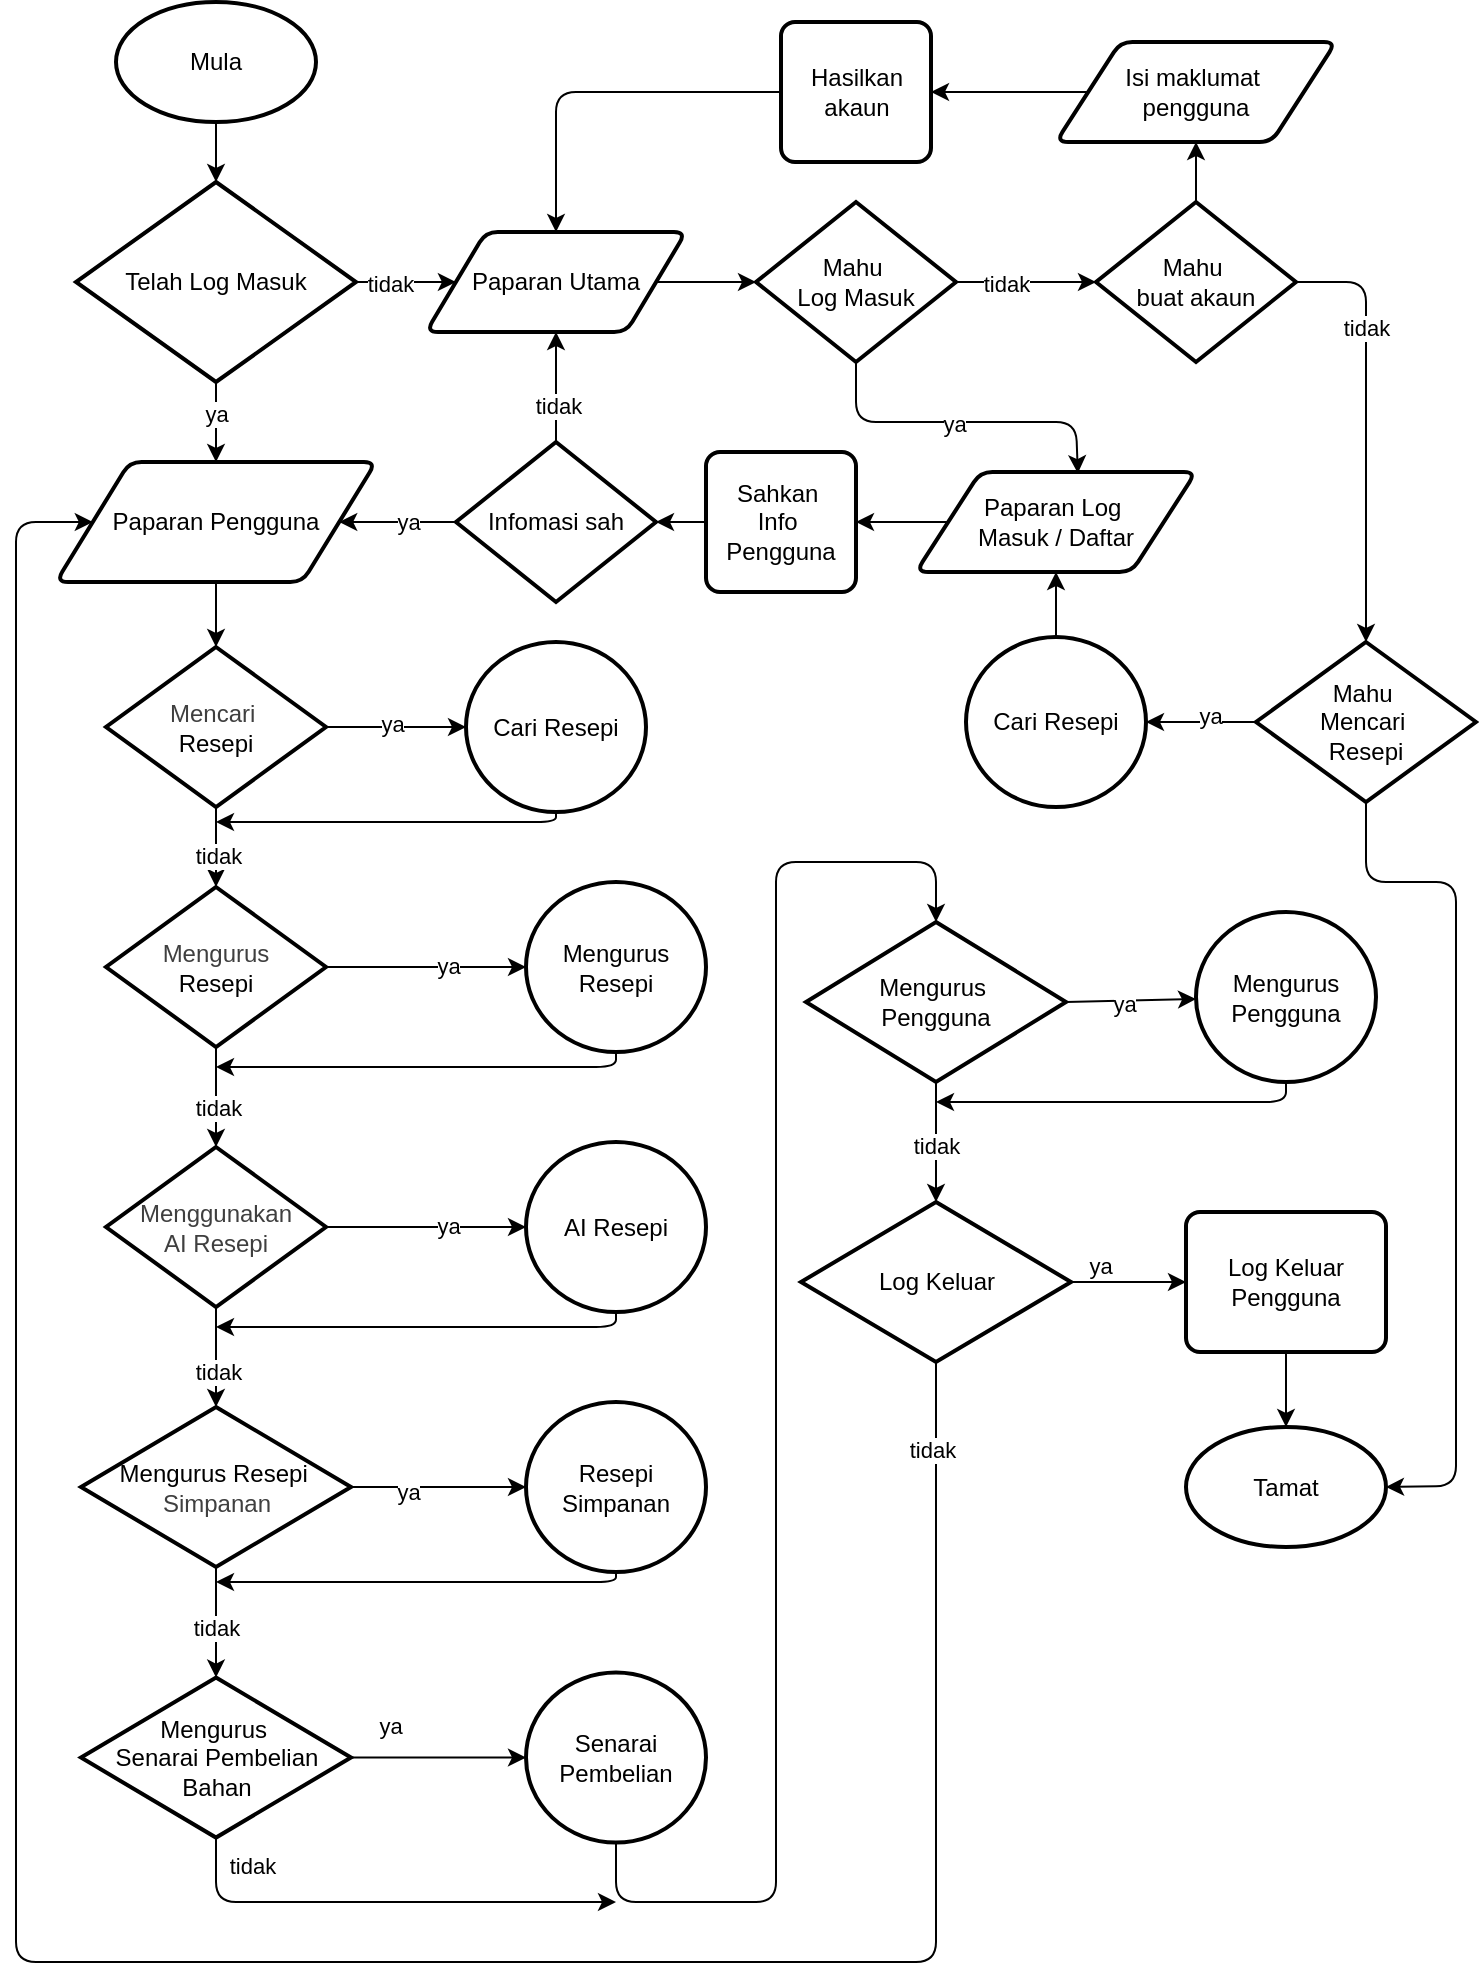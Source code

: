 <mxfile>
    <diagram id="d4cWVcDm0kFo9e9VZ8hB" name="Utama">
        <mxGraphModel dx="739" dy="328" grid="1" gridSize="10" guides="1" tooltips="1" connect="1" arrows="1" fold="1" page="1" pageScale="1" pageWidth="850" pageHeight="1100" math="0" shadow="0">
            <root>
                <mxCell id="0"/>
                <mxCell id="1" parent="0"/>
                <mxCell id="2" value="Mula" style="strokeWidth=2;html=1;shape=mxgraph.flowchart.start_1;whiteSpace=wrap;" parent="1" vertex="1">
                    <mxGeometry x="70" y="30" width="100" height="60" as="geometry"/>
                </mxCell>
                <mxCell id="7" style="edgeStyle=none;html=1;exitX=0.5;exitY=1;exitDx=0;exitDy=0;exitPerimeter=0;entryX=0.5;entryY=0;entryDx=0;entryDy=0;" parent="1" source="3" target="5" edge="1">
                    <mxGeometry relative="1" as="geometry"/>
                </mxCell>
                <mxCell id="30" value="ya" style="edgeLabel;html=1;align=center;verticalAlign=middle;resizable=0;points=[];" parent="7" vertex="1" connectable="0">
                    <mxGeometry x="-0.21" relative="1" as="geometry">
                        <mxPoint as="offset"/>
                    </mxGeometry>
                </mxCell>
                <mxCell id="14" style="edgeStyle=none;html=1;exitX=1;exitY=0.5;exitDx=0;exitDy=0;exitPerimeter=0;entryX=0;entryY=0.5;entryDx=0;entryDy=0;" parent="1" source="3" target="13" edge="1">
                    <mxGeometry relative="1" as="geometry"/>
                </mxCell>
                <mxCell id="29" value="tidak" style="edgeLabel;html=1;align=center;verticalAlign=middle;resizable=0;points=[];" parent="14" vertex="1" connectable="0">
                    <mxGeometry x="-0.335" y="-1" relative="1" as="geometry">
                        <mxPoint as="offset"/>
                    </mxGeometry>
                </mxCell>
                <mxCell id="3" value="Telah Log Masuk" style="strokeWidth=2;html=1;shape=mxgraph.flowchart.decision;whiteSpace=wrap;" parent="1" vertex="1">
                    <mxGeometry x="50" y="120" width="140" height="100" as="geometry"/>
                </mxCell>
                <mxCell id="5" value="Paparan Pengguna" style="shape=parallelogram;html=1;strokeWidth=2;perimeter=parallelogramPerimeter;whiteSpace=wrap;rounded=1;arcSize=12;size=0.23;" parent="1" vertex="1">
                    <mxGeometry x="40" y="260" width="160" height="60" as="geometry"/>
                </mxCell>
                <mxCell id="6" style="edgeStyle=none;html=1;exitX=0.5;exitY=1;exitDx=0;exitDy=0;exitPerimeter=0;entryX=0.5;entryY=0;entryDx=0;entryDy=0;entryPerimeter=0;" parent="1" source="2" target="3" edge="1">
                    <mxGeometry relative="1" as="geometry"/>
                </mxCell>
                <mxCell id="62" style="edgeStyle=none;html=1;exitX=0;exitY=0.5;exitDx=0;exitDy=0;" parent="1" source="8" target="60" edge="1">
                    <mxGeometry relative="1" as="geometry"/>
                </mxCell>
                <mxCell id="8" value="Paparan Log&amp;nbsp;&lt;div&gt;Masuk / Daftar&lt;/div&gt;" style="shape=parallelogram;html=1;strokeWidth=2;perimeter=parallelogramPerimeter;whiteSpace=wrap;rounded=1;arcSize=12;size=0.23;" parent="1" vertex="1">
                    <mxGeometry x="470" y="265" width="140" height="50" as="geometry"/>
                </mxCell>
                <mxCell id="21" style="edgeStyle=none;html=1;exitX=0;exitY=0.5;exitDx=0;exitDy=0;exitPerimeter=0;" parent="1" source="10" target="5" edge="1">
                    <mxGeometry relative="1" as="geometry"/>
                </mxCell>
                <mxCell id="28" value="ya" style="edgeLabel;html=1;align=center;verticalAlign=middle;resizable=0;points=[];" parent="21" vertex="1" connectable="0">
                    <mxGeometry x="-0.164" relative="1" as="geometry">
                        <mxPoint as="offset"/>
                    </mxGeometry>
                </mxCell>
                <mxCell id="26" style="edgeStyle=none;html=1;exitX=0.5;exitY=0;exitDx=0;exitDy=0;exitPerimeter=0;entryX=0.5;entryY=1;entryDx=0;entryDy=0;" parent="1" source="10" target="13" edge="1">
                    <mxGeometry relative="1" as="geometry"/>
                </mxCell>
                <mxCell id="27" value="tidak" style="edgeLabel;html=1;align=center;verticalAlign=middle;resizable=0;points=[];" parent="26" vertex="1" connectable="0">
                    <mxGeometry x="-0.338" y="-1" relative="1" as="geometry">
                        <mxPoint as="offset"/>
                    </mxGeometry>
                </mxCell>
                <mxCell id="10" value="Infomasi sah" style="strokeWidth=2;html=1;shape=mxgraph.flowchart.decision;whiteSpace=wrap;" parent="1" vertex="1">
                    <mxGeometry x="240" y="250" width="100" height="80" as="geometry"/>
                </mxCell>
                <mxCell id="13" value="Paparan Utama" style="shape=parallelogram;html=1;strokeWidth=2;perimeter=parallelogramPerimeter;whiteSpace=wrap;rounded=1;arcSize=12;size=0.23;" parent="1" vertex="1">
                    <mxGeometry x="225" y="145" width="130" height="50" as="geometry"/>
                </mxCell>
                <mxCell id="yBO7VGeMPZpYXD3Q7bdL-98" style="edgeStyle=none;html=1;exitX=1;exitY=0.5;exitDx=0;exitDy=0;exitPerimeter=0;" parent="1" source="16" target="yBO7VGeMPZpYXD3Q7bdL-97" edge="1">
                    <mxGeometry relative="1" as="geometry"/>
                </mxCell>
                <mxCell id="yBO7VGeMPZpYXD3Q7bdL-99" value="tidak" style="edgeLabel;html=1;align=center;verticalAlign=middle;resizable=0;points=[];" parent="yBO7VGeMPZpYXD3Q7bdL-98" vertex="1" connectable="0">
                    <mxGeometry x="-0.289" y="-1" relative="1" as="geometry">
                        <mxPoint as="offset"/>
                    </mxGeometry>
                </mxCell>
                <mxCell id="16" value="Mahu&amp;nbsp;&lt;div&gt;Log Masuk&lt;/div&gt;" style="strokeWidth=2;html=1;shape=mxgraph.flowchart.decision;whiteSpace=wrap;" parent="1" vertex="1">
                    <mxGeometry x="390" y="130" width="100" height="80" as="geometry"/>
                </mxCell>
                <mxCell id="18" style="edgeStyle=none;html=1;exitX=1;exitY=0.5;exitDx=0;exitDy=0;entryX=0;entryY=0.5;entryDx=0;entryDy=0;entryPerimeter=0;" parent="1" source="13" target="16" edge="1">
                    <mxGeometry relative="1" as="geometry"/>
                </mxCell>
                <mxCell id="19" style="edgeStyle=none;html=1;exitX=0.5;exitY=1;exitDx=0;exitDy=0;exitPerimeter=0;entryX=0.578;entryY=0.012;entryDx=0;entryDy=0;entryPerimeter=0;" parent="1" source="16" target="8" edge="1">
                    <mxGeometry relative="1" as="geometry">
                        <Array as="points">
                            <mxPoint x="440" y="240"/>
                            <mxPoint x="550" y="240"/>
                        </Array>
                    </mxGeometry>
                </mxCell>
                <mxCell id="63" value="ya" style="edgeLabel;html=1;align=center;verticalAlign=middle;resizable=0;points=[];" parent="19" vertex="1" connectable="0">
                    <mxGeometry x="-0.043" y="-1" relative="1" as="geometry">
                        <mxPoint as="offset"/>
                    </mxGeometry>
                </mxCell>
                <mxCell id="33" value="&lt;span style=&quot;color: rgb(63, 63, 63); background-color: transparent;&quot;&gt;Mencari&amp;nbsp;&lt;/span&gt;&lt;div&gt;Resepi&lt;/div&gt;" style="strokeWidth=2;html=1;shape=mxgraph.flowchart.decision;whiteSpace=wrap;" parent="1" vertex="1">
                    <mxGeometry x="65" y="352.5" width="110" height="80" as="geometry"/>
                </mxCell>
                <mxCell id="34" style="edgeStyle=none;html=1;exitX=0.5;exitY=1;exitDx=0;exitDy=0;entryX=0.5;entryY=0;entryDx=0;entryDy=0;entryPerimeter=0;" parent="1" source="5" target="33" edge="1">
                    <mxGeometry relative="1" as="geometry"/>
                </mxCell>
                <mxCell id="35" style="edgeStyle=none;html=1;exitX=1;exitY=0.5;exitDx=0;exitDy=0;exitPerimeter=0;entryX=0;entryY=0.5;entryDx=0;entryDy=0;entryPerimeter=0;" parent="1" source="33" target="75" edge="1">
                    <mxGeometry relative="1" as="geometry">
                        <mxPoint x="270" y="460" as="targetPoint"/>
                    </mxGeometry>
                </mxCell>
                <mxCell id="49" value="ya" style="edgeLabel;html=1;align=center;verticalAlign=middle;resizable=0;points=[];" parent="35" vertex="1" connectable="0">
                    <mxGeometry x="-0.072" y="2" relative="1" as="geometry">
                        <mxPoint as="offset"/>
                    </mxGeometry>
                </mxCell>
                <mxCell id="47" style="edgeStyle=none;html=1;exitX=0;exitY=0.5;exitDx=0;exitDy=0;exitPerimeter=0;entryX=1;entryY=0.5;entryDx=0;entryDy=0;entryPerimeter=0;" parent="1" source="37" target="toAzOBtF31VyahaoqMwh-97" edge="1">
                    <mxGeometry relative="1" as="geometry">
                        <Array as="points"/>
                        <mxPoint x="500" y="460" as="targetPoint"/>
                    </mxGeometry>
                </mxCell>
                <mxCell id="48" value="ya" style="edgeLabel;html=1;align=center;verticalAlign=middle;resizable=0;points=[];" parent="47" vertex="1" connectable="0">
                    <mxGeometry x="-0.169" y="-3" relative="1" as="geometry">
                        <mxPoint as="offset"/>
                    </mxGeometry>
                </mxCell>
                <mxCell id="37" value="Mahu&amp;nbsp;&lt;div&gt;Mencari&amp;nbsp;&lt;/div&gt;&lt;div&gt;Resepi&lt;/div&gt;" style="strokeWidth=2;html=1;shape=mxgraph.flowchart.decision;whiteSpace=wrap;" parent="1" vertex="1">
                    <mxGeometry x="640" y="350" width="110" height="80" as="geometry"/>
                </mxCell>
                <mxCell id="45" style="edgeStyle=none;html=1;entryX=0.5;entryY=0;entryDx=0;entryDy=0;entryPerimeter=0;exitX=1;exitY=0.5;exitDx=0;exitDy=0;exitPerimeter=0;" parent="1" source="yBO7VGeMPZpYXD3Q7bdL-97" target="37" edge="1">
                    <mxGeometry relative="1" as="geometry">
                        <Array as="points">
                            <mxPoint x="630" y="170"/>
                            <mxPoint x="695" y="170"/>
                        </Array>
                        <mxPoint x="630" y="180" as="sourcePoint"/>
                    </mxGeometry>
                </mxCell>
                <mxCell id="yBO7VGeMPZpYXD3Q7bdL-100" value="tidak" style="edgeLabel;html=1;align=center;verticalAlign=middle;resizable=0;points=[];" parent="45" vertex="1" connectable="0">
                    <mxGeometry x="-0.146" relative="1" as="geometry">
                        <mxPoint as="offset"/>
                    </mxGeometry>
                </mxCell>
                <mxCell id="53" style="edgeStyle=none;html=1;exitX=1;exitY=0.5;exitDx=0;exitDy=0;exitPerimeter=0;" parent="1" source="51" target="76" edge="1">
                    <mxGeometry relative="1" as="geometry">
                        <mxPoint x="268.025" y="552.5" as="targetPoint"/>
                    </mxGeometry>
                </mxCell>
                <mxCell id="56" value="ya" style="edgeLabel;html=1;align=center;verticalAlign=middle;resizable=0;points=[];" parent="53" vertex="1" connectable="0">
                    <mxGeometry x="0.219" y="1" relative="1" as="geometry">
                        <mxPoint as="offset"/>
                    </mxGeometry>
                </mxCell>
                <mxCell id="51" value="&lt;span style=&quot;color: rgb(63, 63, 63); background-color: transparent;&quot;&gt;Mengurus&lt;/span&gt;&lt;div&gt;Resepi&lt;/div&gt;" style="strokeWidth=2;html=1;shape=mxgraph.flowchart.decision;whiteSpace=wrap;" parent="1" vertex="1">
                    <mxGeometry x="65" y="472.5" width="110" height="80" as="geometry"/>
                </mxCell>
                <mxCell id="54" style="edgeStyle=none;html=1;exitX=0.5;exitY=1;exitDx=0;exitDy=0;exitPerimeter=0;entryX=0.5;entryY=0;entryDx=0;entryDy=0;entryPerimeter=0;" parent="1" source="33" target="51" edge="1">
                    <mxGeometry relative="1" as="geometry"/>
                </mxCell>
                <mxCell id="81" value="tidak" style="edgeLabel;html=1;align=center;verticalAlign=middle;resizable=0;points=[];" parent="54" vertex="1" connectable="0">
                    <mxGeometry x="0.201" y="1" relative="1" as="geometry">
                        <mxPoint as="offset"/>
                    </mxGeometry>
                </mxCell>
                <mxCell id="57" value="&lt;span style=&quot;background-color: transparent; color: rgb(63, 63, 63);&quot;&gt;Menggunakan&lt;/span&gt;&lt;div&gt;&lt;span style=&quot;background-color: transparent; color: rgb(63, 63, 63);&quot;&gt;&amp;nbsp;AI Resepi&amp;nbsp;&lt;/span&gt;&lt;/div&gt;" style="strokeWidth=2;html=1;shape=mxgraph.flowchart.decision;whiteSpace=wrap;" parent="1" vertex="1">
                    <mxGeometry x="65" y="602.5" width="110" height="80" as="geometry"/>
                </mxCell>
                <mxCell id="94" style="edgeStyle=none;html=1;exitX=1;exitY=0.5;exitDx=0;exitDy=0;exitPerimeter=0;" parent="1" source="58" target="92" edge="1">
                    <mxGeometry relative="1" as="geometry"/>
                </mxCell>
                <mxCell id="oXVGvnDnMJbp54DoNuiP-114" value="ya" style="edgeLabel;html=1;align=center;verticalAlign=middle;resizable=0;points=[];" parent="94" vertex="1" connectable="0">
                    <mxGeometry x="-0.359" y="-2" relative="1" as="geometry">
                        <mxPoint as="offset"/>
                    </mxGeometry>
                </mxCell>
                <mxCell id="58" value="&lt;div&gt;&lt;span style=&quot;color: rgb(0, 0, 0);&quot;&gt;Mengurus&amp;nbsp;&lt;/span&gt;&lt;span style=&quot;background-color: transparent;&quot;&gt;Resepi&amp;nbsp;&lt;/span&gt;&lt;div style=&quot;color: rgb(63, 63, 63); scrollbar-color: rgb(226, 226, 226) rgb(251, 251, 251);&quot;&gt;&lt;span style=&quot;background-color: transparent;&quot;&gt;Simpanan&lt;/span&gt;&lt;/div&gt;&lt;/div&gt;" style="strokeWidth=2;html=1;shape=mxgraph.flowchart.decision;whiteSpace=wrap;" parent="1" vertex="1">
                    <mxGeometry x="52.5" y="732.5" width="135" height="80" as="geometry"/>
                </mxCell>
                <mxCell id="60" value="Sahkan&amp;nbsp;&lt;div&gt;Info&amp;nbsp;&lt;/div&gt;&lt;div&gt;Pengguna&lt;/div&gt;" style="rounded=1;whiteSpace=wrap;html=1;absoluteArcSize=1;arcSize=14;strokeWidth=2;" parent="1" vertex="1">
                    <mxGeometry x="365" y="255" width="75" height="70" as="geometry"/>
                </mxCell>
                <mxCell id="61" style="edgeStyle=none;html=1;exitX=0;exitY=0.5;exitDx=0;exitDy=0;entryX=1;entryY=0.5;entryDx=0;entryDy=0;entryPerimeter=0;" parent="1" source="60" target="10" edge="1">
                    <mxGeometry relative="1" as="geometry"/>
                </mxCell>
                <mxCell id="80" style="edgeStyle=none;html=1;exitX=0.5;exitY=1;exitDx=0;exitDy=0;exitPerimeter=0;" parent="1" source="75" edge="1">
                    <mxGeometry relative="1" as="geometry">
                        <mxPoint x="120" y="440" as="targetPoint"/>
                        <mxPoint x="290" y="440" as="sourcePoint"/>
                        <Array as="points">
                            <mxPoint x="290" y="440"/>
                        </Array>
                    </mxGeometry>
                </mxCell>
                <mxCell id="75" value="Cari Resepi" style="strokeWidth=2;html=1;shape=mxgraph.flowchart.start_2;whiteSpace=wrap;" parent="1" vertex="1">
                    <mxGeometry x="245" y="350" width="90" height="85" as="geometry"/>
                </mxCell>
                <mxCell id="82" style="edgeStyle=none;html=1;exitX=0.5;exitY=1;exitDx=0;exitDy=0;exitPerimeter=0;" parent="1" source="76" edge="1">
                    <mxGeometry relative="1" as="geometry">
                        <mxPoint x="120" y="562.5" as="targetPoint"/>
                        <Array as="points">
                            <mxPoint x="320" y="562.5"/>
                        </Array>
                    </mxGeometry>
                </mxCell>
                <mxCell id="76" value="Mengurus Resepi" style="strokeWidth=2;html=1;shape=mxgraph.flowchart.start_2;whiteSpace=wrap;" parent="1" vertex="1">
                    <mxGeometry x="275" y="470" width="90" height="85" as="geometry"/>
                </mxCell>
                <mxCell id="78" style="edgeStyle=none;html=1;exitX=0.5;exitY=1;exitDx=0;exitDy=0;exitPerimeter=0;entryX=0.5;entryY=0;entryDx=0;entryDy=0;entryPerimeter=0;" parent="1" source="51" target="57" edge="1">
                    <mxGeometry relative="1" as="geometry"/>
                </mxCell>
                <mxCell id="83" value="tidak" style="edgeLabel;html=1;align=center;verticalAlign=middle;resizable=0;points=[];" parent="78" vertex="1" connectable="0">
                    <mxGeometry x="0.222" y="1" relative="1" as="geometry">
                        <mxPoint as="offset"/>
                    </mxGeometry>
                </mxCell>
                <mxCell id="84" style="edgeStyle=none;html=1;exitX=1;exitY=0.5;exitDx=0;exitDy=0;exitPerimeter=0;entryX=0;entryY=0.5;entryDx=0;entryDy=0;entryPerimeter=0;" parent="1" source="57" target="86" edge="1">
                    <mxGeometry relative="1" as="geometry">
                        <mxPoint x="185" y="522.5" as="sourcePoint"/>
                        <mxPoint x="285" y="522.5" as="targetPoint"/>
                    </mxGeometry>
                </mxCell>
                <mxCell id="85" value="ya" style="edgeLabel;html=1;align=center;verticalAlign=middle;resizable=0;points=[];" parent="84" vertex="1" connectable="0">
                    <mxGeometry x="0.219" y="1" relative="1" as="geometry">
                        <mxPoint as="offset"/>
                    </mxGeometry>
                </mxCell>
                <mxCell id="89" style="edgeStyle=none;html=1;exitX=0.5;exitY=1;exitDx=0;exitDy=0;exitPerimeter=0;" parent="1" source="86" edge="1">
                    <mxGeometry relative="1" as="geometry">
                        <mxPoint x="120" y="692.5" as="targetPoint"/>
                        <Array as="points">
                            <mxPoint x="320" y="692.5"/>
                        </Array>
                    </mxGeometry>
                </mxCell>
                <mxCell id="86" value="AI Resepi" style="strokeWidth=2;html=1;shape=mxgraph.flowchart.start_2;whiteSpace=wrap;" parent="1" vertex="1">
                    <mxGeometry x="275" y="600" width="90" height="85" as="geometry"/>
                </mxCell>
                <mxCell id="88" style="edgeStyle=none;html=1;exitX=0.5;exitY=1;exitDx=0;exitDy=0;exitPerimeter=0;entryX=0.5;entryY=0;entryDx=0;entryDy=0;entryPerimeter=0;" parent="1" source="57" target="58" edge="1">
                    <mxGeometry relative="1" as="geometry"/>
                </mxCell>
                <mxCell id="90" value="tidak" style="edgeLabel;html=1;align=center;verticalAlign=middle;resizable=0;points=[];" parent="88" vertex="1" connectable="0">
                    <mxGeometry x="0.277" y="1" relative="1" as="geometry">
                        <mxPoint as="offset"/>
                    </mxGeometry>
                </mxCell>
                <mxCell id="97" style="edgeStyle=none;html=1;exitX=1;exitY=0.5;exitDx=0;exitDy=0;exitPerimeter=0;" parent="1" source="91" target="96" edge="1">
                    <mxGeometry relative="1" as="geometry"/>
                </mxCell>
                <mxCell id="98" style="edgeStyle=none;html=1;exitX=0.5;exitY=1;exitDx=0;exitDy=0;exitPerimeter=0;" edge="1" parent="1" source="91">
                    <mxGeometry relative="1" as="geometry">
                        <mxPoint x="320" y="980" as="targetPoint"/>
                        <Array as="points">
                            <mxPoint x="120" y="980"/>
                        </Array>
                    </mxGeometry>
                </mxCell>
                <mxCell id="91" value="Mengurus&amp;nbsp;&lt;div&gt;Senarai Pembelian Bahan&lt;/div&gt;" style="strokeWidth=2;html=1;shape=mxgraph.flowchart.decision;whiteSpace=wrap;" parent="1" vertex="1">
                    <mxGeometry x="52.5" y="867.78" width="135" height="80" as="geometry"/>
                </mxCell>
                <mxCell id="oXVGvnDnMJbp54DoNuiP-115" style="edgeStyle=none;html=1;exitX=0.5;exitY=1;exitDx=0;exitDy=0;exitPerimeter=0;" parent="1" source="92" edge="1">
                    <mxGeometry relative="1" as="geometry">
                        <mxPoint x="120" y="820" as="targetPoint"/>
                        <Array as="points">
                            <mxPoint x="320" y="820"/>
                        </Array>
                    </mxGeometry>
                </mxCell>
                <mxCell id="92" value="Resepi Simpanan" style="strokeWidth=2;html=1;shape=mxgraph.flowchart.start_2;whiteSpace=wrap;" parent="1" vertex="1">
                    <mxGeometry x="275" y="730" width="90" height="85" as="geometry"/>
                </mxCell>
                <mxCell id="oXVGvnDnMJbp54DoNuiP-100" style="edgeStyle=none;html=1;exitX=1;exitY=0.5;exitDx=0;exitDy=0;exitPerimeter=0;" parent="1" source="93" target="oXVGvnDnMJbp54DoNuiP-99" edge="1">
                    <mxGeometry relative="1" as="geometry"/>
                </mxCell>
                <mxCell id="oXVGvnDnMJbp54DoNuiP-113" value="ya" style="edgeLabel;html=1;align=center;verticalAlign=middle;resizable=0;points=[];" parent="oXVGvnDnMJbp54DoNuiP-100" vertex="1" connectable="0">
                    <mxGeometry x="-0.125" y="-1" relative="1" as="geometry">
                        <mxPoint as="offset"/>
                    </mxGeometry>
                </mxCell>
                <mxCell id="93" value="Mengurus&amp;nbsp;&lt;div&gt;Pengguna&lt;/div&gt;" style="strokeWidth=2;html=1;shape=mxgraph.flowchart.decision;whiteSpace=wrap;" parent="1" vertex="1">
                    <mxGeometry x="415" y="490" width="130" height="80" as="geometry"/>
                </mxCell>
                <mxCell id="95" style="edgeStyle=none;html=1;exitX=0.5;exitY=1;exitDx=0;exitDy=0;exitPerimeter=0;entryX=0.5;entryY=0;entryDx=0;entryDy=0;entryPerimeter=0;" parent="1" source="58" target="91" edge="1">
                    <mxGeometry relative="1" as="geometry"/>
                </mxCell>
                <mxCell id="oXVGvnDnMJbp54DoNuiP-116" value="tidak" style="edgeLabel;html=1;align=center;verticalAlign=middle;resizable=0;points=[];" parent="95" vertex="1" connectable="0">
                    <mxGeometry x="0.097" relative="1" as="geometry">
                        <mxPoint as="offset"/>
                    </mxGeometry>
                </mxCell>
                <mxCell id="96" value="Senarai Pembelian" style="strokeWidth=2;html=1;shape=mxgraph.flowchart.start_2;whiteSpace=wrap;" parent="1" vertex="1">
                    <mxGeometry x="275" y="865.28" width="90" height="85" as="geometry"/>
                </mxCell>
                <mxCell id="oXVGvnDnMJbp54DoNuiP-111" style="edgeStyle=none;html=1;exitX=0.5;exitY=1;exitDx=0;exitDy=0;exitPerimeter=0;" parent="1" source="oXVGvnDnMJbp54DoNuiP-99" edge="1">
                    <mxGeometry relative="1" as="geometry">
                        <mxPoint x="480" y="580" as="targetPoint"/>
                        <Array as="points">
                            <mxPoint x="655" y="580"/>
                        </Array>
                    </mxGeometry>
                </mxCell>
                <mxCell id="oXVGvnDnMJbp54DoNuiP-99" value="Mengurus Pengguna" style="strokeWidth=2;html=1;shape=mxgraph.flowchart.start_2;whiteSpace=wrap;" parent="1" vertex="1">
                    <mxGeometry x="610" y="485" width="90" height="85" as="geometry"/>
                </mxCell>
                <mxCell id="oXVGvnDnMJbp54DoNuiP-103" style="edgeStyle=none;html=1;exitX=0.5;exitY=1;exitDx=0;exitDy=0;exitPerimeter=0;entryX=0;entryY=0.5;entryDx=0;entryDy=0;" parent="1" source="oXVGvnDnMJbp54DoNuiP-101" target="5" edge="1">
                    <mxGeometry relative="1" as="geometry">
                        <Array as="points">
                            <mxPoint x="480" y="1010"/>
                            <mxPoint x="20" y="1010"/>
                            <mxPoint x="20" y="290"/>
                        </Array>
                    </mxGeometry>
                </mxCell>
                <mxCell id="oXVGvnDnMJbp54DoNuiP-105" value="tidak" style="edgeLabel;html=1;align=center;verticalAlign=middle;resizable=0;points=[];" parent="oXVGvnDnMJbp54DoNuiP-103" vertex="1" connectable="0">
                    <mxGeometry x="-0.943" y="-2" relative="1" as="geometry">
                        <mxPoint as="offset"/>
                    </mxGeometry>
                </mxCell>
                <mxCell id="oXVGvnDnMJbp54DoNuiP-108" style="edgeStyle=none;html=1;exitX=1;exitY=0.5;exitDx=0;exitDy=0;exitPerimeter=0;entryX=0;entryY=0.5;entryDx=0;entryDy=0;" parent="1" source="oXVGvnDnMJbp54DoNuiP-101" target="oXVGvnDnMJbp54DoNuiP-107" edge="1">
                    <mxGeometry relative="1" as="geometry"/>
                </mxCell>
                <mxCell id="oXVGvnDnMJbp54DoNuiP-101" value="Log Keluar" style="strokeWidth=2;html=1;shape=mxgraph.flowchart.decision;whiteSpace=wrap;" parent="1" vertex="1">
                    <mxGeometry x="412.5" y="630" width="135" height="80" as="geometry"/>
                </mxCell>
                <mxCell id="oXVGvnDnMJbp54DoNuiP-102" style="edgeStyle=none;html=1;exitX=0.5;exitY=1;exitDx=0;exitDy=0;exitPerimeter=0;entryX=0.5;entryY=0;entryDx=0;entryDy=0;entryPerimeter=0;" parent="1" source="93" target="oXVGvnDnMJbp54DoNuiP-101" edge="1">
                    <mxGeometry relative="1" as="geometry"/>
                </mxCell>
                <mxCell id="oXVGvnDnMJbp54DoNuiP-112" value="tidak" style="edgeLabel;html=1;align=center;verticalAlign=middle;resizable=0;points=[];" parent="oXVGvnDnMJbp54DoNuiP-102" vertex="1" connectable="0">
                    <mxGeometry x="0.073" relative="1" as="geometry">
                        <mxPoint as="offset"/>
                    </mxGeometry>
                </mxCell>
                <mxCell id="oXVGvnDnMJbp54DoNuiP-106" value="Tamat" style="strokeWidth=2;html=1;shape=mxgraph.flowchart.start_1;whiteSpace=wrap;" parent="1" vertex="1">
                    <mxGeometry x="605" y="742.5" width="100" height="60" as="geometry"/>
                </mxCell>
                <mxCell id="oXVGvnDnMJbp54DoNuiP-109" style="edgeStyle=none;html=1;exitX=0.5;exitY=1;exitDx=0;exitDy=0;" parent="1" source="oXVGvnDnMJbp54DoNuiP-107" target="oXVGvnDnMJbp54DoNuiP-106" edge="1">
                    <mxGeometry relative="1" as="geometry"/>
                </mxCell>
                <mxCell id="oXVGvnDnMJbp54DoNuiP-107" value="Log Keluar Pengguna" style="rounded=1;whiteSpace=wrap;html=1;absoluteArcSize=1;arcSize=14;strokeWidth=2;" parent="1" vertex="1">
                    <mxGeometry x="605" y="635" width="100" height="70" as="geometry"/>
                </mxCell>
                <mxCell id="oXVGvnDnMJbp54DoNuiP-119" style="edgeStyle=none;html=1;exitX=0.5;exitY=1;exitDx=0;exitDy=0;exitPerimeter=0;entryX=0.5;entryY=0;entryDx=0;entryDy=0;entryPerimeter=0;" parent="1" source="96" target="93" edge="1">
                    <mxGeometry relative="1" as="geometry">
                        <Array as="points">
                            <mxPoint x="320" y="980"/>
                            <mxPoint x="400" y="980"/>
                            <mxPoint x="400" y="460"/>
                            <mxPoint x="480" y="460"/>
                        </Array>
                    </mxGeometry>
                </mxCell>
                <mxCell id="toAzOBtF31VyahaoqMwh-98" style="edgeStyle=none;html=1;exitX=0.5;exitY=0;exitDx=0;exitDy=0;exitPerimeter=0;entryX=0.5;entryY=1;entryDx=0;entryDy=0;" parent="1" source="toAzOBtF31VyahaoqMwh-97" target="8" edge="1">
                    <mxGeometry relative="1" as="geometry"/>
                </mxCell>
                <mxCell id="toAzOBtF31VyahaoqMwh-97" value="Cari Resepi" style="strokeWidth=2;html=1;shape=mxgraph.flowchart.start_2;whiteSpace=wrap;" parent="1" vertex="1">
                    <mxGeometry x="495" y="347.5" width="90" height="85" as="geometry"/>
                </mxCell>
                <mxCell id="yBO7VGeMPZpYXD3Q7bdL-103" style="edgeStyle=none;html=1;exitX=0.5;exitY=0;exitDx=0;exitDy=0;exitPerimeter=0;entryX=0.5;entryY=1;entryDx=0;entryDy=0;" parent="1" source="yBO7VGeMPZpYXD3Q7bdL-97" target="yBO7VGeMPZpYXD3Q7bdL-102" edge="1">
                    <mxGeometry relative="1" as="geometry"/>
                </mxCell>
                <mxCell id="yBO7VGeMPZpYXD3Q7bdL-97" value="Mahu&amp;nbsp;&lt;div&gt;buat akaun&lt;/div&gt;" style="strokeWidth=2;html=1;shape=mxgraph.flowchart.decision;whiteSpace=wrap;" parent="1" vertex="1">
                    <mxGeometry x="560" y="130" width="100" height="80" as="geometry"/>
                </mxCell>
                <mxCell id="yBO7VGeMPZpYXD3Q7bdL-105" style="edgeStyle=none;html=1;exitX=0;exitY=0.5;exitDx=0;exitDy=0;entryX=0.5;entryY=0;entryDx=0;entryDy=0;" parent="1" source="yBO7VGeMPZpYXD3Q7bdL-101" target="13" edge="1">
                    <mxGeometry relative="1" as="geometry">
                        <Array as="points">
                            <mxPoint x="290" y="75"/>
                        </Array>
                    </mxGeometry>
                </mxCell>
                <mxCell id="yBO7VGeMPZpYXD3Q7bdL-101" value="Hasilkan akaun" style="rounded=1;whiteSpace=wrap;html=1;absoluteArcSize=1;arcSize=14;strokeWidth=2;" parent="1" vertex="1">
                    <mxGeometry x="402.5" y="40" width="75" height="70" as="geometry"/>
                </mxCell>
                <mxCell id="yBO7VGeMPZpYXD3Q7bdL-104" style="edgeStyle=none;html=1;exitX=0;exitY=0.5;exitDx=0;exitDy=0;" parent="1" source="yBO7VGeMPZpYXD3Q7bdL-102" target="yBO7VGeMPZpYXD3Q7bdL-101" edge="1">
                    <mxGeometry relative="1" as="geometry"/>
                </mxCell>
                <mxCell id="yBO7VGeMPZpYXD3Q7bdL-102" value="Isi maklumat&amp;nbsp;&lt;div&gt;pengguna&lt;/div&gt;" style="shape=parallelogram;html=1;strokeWidth=2;perimeter=parallelogramPerimeter;whiteSpace=wrap;rounded=1;arcSize=12;size=0.23;" parent="1" vertex="1">
                    <mxGeometry x="540" y="50" width="140" height="50" as="geometry"/>
                </mxCell>
                <mxCell id="99" value="tidak" style="edgeLabel;html=1;align=center;verticalAlign=middle;resizable=0;points=[];" vertex="1" connectable="0" parent="1">
                    <mxGeometry x="140" y="853.088" as="geometry">
                        <mxPoint x="-2" y="109" as="offset"/>
                    </mxGeometry>
                </mxCell>
                <mxCell id="100" value="ya" style="edgeLabel;html=1;align=center;verticalAlign=middle;resizable=0;points=[];" vertex="1" connectable="0" parent="1">
                    <mxGeometry x="199.995" y="840" as="geometry">
                        <mxPoint x="7" y="52" as="offset"/>
                    </mxGeometry>
                </mxCell>
                <mxCell id="101" style="edgeStyle=none;html=1;exitX=0.5;exitY=1;exitDx=0;exitDy=0;exitPerimeter=0;entryX=1;entryY=0.5;entryDx=0;entryDy=0;entryPerimeter=0;" edge="1" parent="1" source="37" target="oXVGvnDnMJbp54DoNuiP-106">
                    <mxGeometry relative="1" as="geometry">
                        <Array as="points">
                            <mxPoint x="695" y="470"/>
                            <mxPoint x="740" y="470"/>
                            <mxPoint x="740" y="772"/>
                        </Array>
                    </mxGeometry>
                </mxCell>
                <mxCell id="102" value="ya" style="edgeLabel;html=1;align=center;verticalAlign=middle;resizable=0;points=[];" vertex="1" connectable="0" parent="1">
                    <mxGeometry x="570.0" y="659.999" as="geometry">
                        <mxPoint x="-8" y="2" as="offset"/>
                    </mxGeometry>
                </mxCell>
            </root>
        </mxGraphModel>
    </diagram>
    <diagram id="b9BRSSYSmCNckMfgX6Gs" name="Resepi">
        <mxGraphModel dx="1312" dy="783" grid="1" gridSize="10" guides="1" tooltips="1" connect="1" arrows="1" fold="1" page="1" pageScale="1" pageWidth="850" pageHeight="1100" math="0" shadow="0">
            <root>
                <mxCell id="0"/>
                <mxCell id="1" parent="0"/>
                <mxCell id="9d0tiBlThu29pOYBmNPl-2" style="edgeStyle=none;html=1;exitX=0.5;exitY=1;exitDx=0;exitDy=0;entryX=0.5;entryY=0;entryDx=0;entryDy=0;" parent="1" source="mTjXkbXYe56Ssvv9UebY-11" target="mTjXkbXYe56Ssvv9UebY-13" edge="1">
                    <mxGeometry relative="1" as="geometry"/>
                </mxCell>
                <mxCell id="mTjXkbXYe56Ssvv9UebY-11" value="Paparan&amp;nbsp;&lt;div&gt;mencari resepi&lt;/div&gt;" style="shape=parallelogram;html=1;strokeWidth=2;perimeter=parallelogramPerimeter;whiteSpace=wrap;rounded=1;arcSize=12;size=0.23;" parent="1" vertex="1">
                    <mxGeometry x="30" y="230" width="140" height="60" as="geometry"/>
                </mxCell>
                <mxCell id="9d0tiBlThu29pOYBmNPl-3" style="edgeStyle=none;html=1;exitX=0.5;exitY=1;exitDx=0;exitDy=0;" parent="1" source="mTjXkbXYe56Ssvv9UebY-13" target="mTjXkbXYe56Ssvv9UebY-15" edge="1">
                    <mxGeometry relative="1" as="geometry"/>
                </mxCell>
                <mxCell id="mTjXkbXYe56Ssvv9UebY-13" value="&lt;span style=&quot;padding-left: 8px; padding-right: 8px; justify-content: center; color: rgb(40, 37, 61);&quot;&gt;Pengguna&amp;nbsp;&lt;/span&gt;&lt;div&gt;&lt;span style=&quot;padding-left: 8px; padding-right: 8px; justify-content: center; color: rgb(40, 37, 61);&quot;&gt;masukkan kata&amp;nbsp;&lt;/span&gt;&lt;div&gt;&lt;span style=&quot;padding-left: 8px; padding-right: 8px; justify-content: center; color: rgb(40, 37, 61);&quot;&gt;kunci atau bahan&amp;nbsp;&lt;/span&gt;&lt;/div&gt;&lt;div&gt;&lt;span style=&quot;padding-left: 8px; padding-right: 8px; justify-content: center; color: rgb(40, 37, 61);&quot;&gt;berkenaan resepi&lt;/span&gt;&lt;/div&gt;&lt;/div&gt;" style="shape=parallelogram;html=1;strokeWidth=2;perimeter=parallelogramPerimeter;whiteSpace=wrap;rounded=1;arcSize=12;size=0.23;" parent="1" vertex="1">
                    <mxGeometry x="10" y="330" width="180" height="60" as="geometry"/>
                </mxCell>
                <mxCell id="mTjXkbXYe56Ssvv9UebY-15" value="Mencari resepi sesuai dalam pangkalan data" style="rounded=1;whiteSpace=wrap;html=1;absoluteArcSize=1;arcSize=14;strokeWidth=2;" parent="1" vertex="1">
                    <mxGeometry x="50" y="430" width="100" height="70" as="geometry"/>
                </mxCell>
                <mxCell id="9d0tiBlThu29pOYBmNPl-8" style="edgeStyle=none;html=1;exitX=0.5;exitY=1;exitDx=0;exitDy=0;exitPerimeter=0;entryX=0.5;entryY=0;entryDx=0;entryDy=0;" parent="1" source="mTjXkbXYe56Ssvv9UebY-17" target="mTjXkbXYe56Ssvv9UebY-18" edge="1">
                    <mxGeometry relative="1" as="geometry"/>
                </mxCell>
                <mxCell id="9d0tiBlThu29pOYBmNPl-11" value="ya" style="edgeLabel;html=1;align=center;verticalAlign=middle;resizable=0;points=[];" parent="9d0tiBlThu29pOYBmNPl-8" vertex="1" connectable="0">
                    <mxGeometry x="-0.342" y="2" relative="1" as="geometry">
                        <mxPoint as="offset"/>
                    </mxGeometry>
                </mxCell>
                <mxCell id="9d0tiBlThu29pOYBmNPl-9" style="edgeStyle=none;html=1;exitX=1;exitY=0.5;exitDx=0;exitDy=0;exitPerimeter=0;entryX=1;entryY=0.5;entryDx=0;entryDy=0;" parent="1" source="mTjXkbXYe56Ssvv9UebY-17" target="mTjXkbXYe56Ssvv9UebY-11" edge="1">
                    <mxGeometry relative="1" as="geometry">
                        <Array as="points">
                            <mxPoint x="225" y="580"/>
                            <mxPoint x="225" y="260"/>
                        </Array>
                    </mxGeometry>
                </mxCell>
                <mxCell id="9d0tiBlThu29pOYBmNPl-10" value="tidak" style="edgeLabel;html=1;align=center;verticalAlign=middle;resizable=0;points=[];" parent="9d0tiBlThu29pOYBmNPl-9" vertex="1" connectable="0">
                    <mxGeometry x="-0.863" y="-3" relative="1" as="geometry">
                        <mxPoint as="offset"/>
                    </mxGeometry>
                </mxCell>
                <mxCell id="mTjXkbXYe56Ssvv9UebY-17" value="Menjumpai&lt;div&gt;&amp;nbsp;resepi yang sesuai&lt;/div&gt;" style="strokeWidth=2;html=1;shape=mxgraph.flowchart.decision;whiteSpace=wrap;" parent="1" vertex="1">
                    <mxGeometry x="50" y="540" width="100" height="80" as="geometry"/>
                </mxCell>
                <mxCell id="mTjXkbXYe56Ssvv9UebY-18" value="Papar senarai&lt;div&gt;&amp;nbsp;resepi&amp;nbsp;&lt;span style=&quot;color: rgb(63, 63, 63); background-color: transparent;&quot;&gt;yang&amp;nbsp;&lt;/span&gt;&lt;div&gt;sesuai&lt;/div&gt;&lt;/div&gt;" style="shape=parallelogram;html=1;strokeWidth=2;perimeter=parallelogramPerimeter;whiteSpace=wrap;rounded=1;arcSize=12;size=0.23;" parent="1" vertex="1">
                    <mxGeometry x="25" y="670" width="150" height="50" as="geometry"/>
                </mxCell>
                <mxCell id="9d0tiBlThu29pOYBmNPl-1" style="edgeStyle=none;html=1;exitX=0.5;exitY=1;exitDx=0;exitDy=0;exitPerimeter=0;entryX=0.5;entryY=0;entryDx=0;entryDy=0;" parent="1" source="e7B1azyAZUvAsYXFeKrZ-1" target="mTjXkbXYe56Ssvv9UebY-11" edge="1">
                    <mxGeometry relative="1" as="geometry"/>
                </mxCell>
                <mxCell id="e7B1azyAZUvAsYXFeKrZ-1" value="Cari Resepi" style="strokeWidth=2;html=1;shape=mxgraph.flowchart.start_2;whiteSpace=wrap;" parent="1" vertex="1">
                    <mxGeometry x="55" y="100" width="90" height="85" as="geometry"/>
                </mxCell>
                <mxCell id="9d0tiBlThu29pOYBmNPl-6" style="edgeStyle=none;html=1;exitX=0.5;exitY=1;exitDx=0;exitDy=0;entryX=0.5;entryY=0;entryDx=0;entryDy=0;entryPerimeter=0;" parent="1" source="mTjXkbXYe56Ssvv9UebY-15" target="mTjXkbXYe56Ssvv9UebY-17" edge="1">
                    <mxGeometry relative="1" as="geometry"/>
                </mxCell>
                <mxCell id="9d0tiBlThu29pOYBmNPl-12" value="Lihat resepi" style="strokeWidth=2;html=1;shape=mxgraph.flowchart.start_2;whiteSpace=wrap;" parent="1" vertex="1">
                    <mxGeometry x="55" y="770" width="90" height="85" as="geometry"/>
                </mxCell>
                <mxCell id="-tQoqX0It6jBBiDCcZGT-1" style="edgeStyle=none;html=1;exitX=0.5;exitY=1;exitDx=0;exitDy=0;entryX=0.5;entryY=0;entryDx=0;entryDy=0;entryPerimeter=0;" parent="1" source="mTjXkbXYe56Ssvv9UebY-18" target="9d0tiBlThu29pOYBmNPl-12" edge="1">
                    <mxGeometry relative="1" as="geometry"/>
                </mxCell>
                <mxCell id="ZrMDOyOJ0p73N_PSL4JP-1" value="Tamat" style="strokeWidth=2;html=1;shape=mxgraph.flowchart.start_1;whiteSpace=wrap;" parent="1" vertex="1">
                    <mxGeometry x="50" y="900" width="100" height="60" as="geometry"/>
                </mxCell>
                <mxCell id="ZrMDOyOJ0p73N_PSL4JP-2" style="edgeStyle=none;html=1;exitX=0.5;exitY=1;exitDx=0;exitDy=0;exitPerimeter=0;entryX=0.5;entryY=0;entryDx=0;entryDy=0;entryPerimeter=0;" parent="1" source="9d0tiBlThu29pOYBmNPl-12" target="ZrMDOyOJ0p73N_PSL4JP-1" edge="1">
                    <mxGeometry relative="1" as="geometry"/>
                </mxCell>
                <mxCell id="MgQllNPuYQoUCg3nKSSM-1" style="edgeStyle=none;html=1;exitX=0.5;exitY=1;exitDx=0;exitDy=0;exitPerimeter=0;" parent="1" source="MgQllNPuYQoUCg3nKSSM-2" target="MgQllNPuYQoUCg3nKSSM-3" edge="1">
                    <mxGeometry relative="1" as="geometry"/>
                </mxCell>
                <mxCell id="MgQllNPuYQoUCg3nKSSM-2" value="Lihat resepi" style="strokeWidth=2;html=1;shape=mxgraph.flowchart.start_2;whiteSpace=wrap;" parent="1" vertex="1">
                    <mxGeometry x="290" y="90" width="90" height="85" as="geometry"/>
                </mxCell>
                <mxCell id="MgQllNPuYQoUCg3nKSSM-3" value="Paparan&amp;nbsp;&lt;div&gt;Infomasi Resepi&lt;/div&gt;" style="shape=parallelogram;html=1;strokeWidth=2;perimeter=parallelogramPerimeter;whiteSpace=wrap;rounded=1;arcSize=12;size=0.23;" parent="1" vertex="1">
                    <mxGeometry x="265" y="210" width="140" height="60" as="geometry"/>
                </mxCell>
                <mxCell id="MgQllNPuYQoUCg3nKSSM-4" style="edgeStyle=none;html=1;exitX=0.5;exitY=1;exitDx=0;exitDy=0;exitPerimeter=0;" parent="1" source="MgQllNPuYQoUCg3nKSSM-8" target="MgQllNPuYQoUCg3nKSSM-16" edge="1">
                    <mxGeometry relative="1" as="geometry"/>
                </mxCell>
                <mxCell id="MgQllNPuYQoUCg3nKSSM-5" value="ya" style="edgeLabel;html=1;align=center;verticalAlign=middle;resizable=0;points=[];" parent="MgQllNPuYQoUCg3nKSSM-4" vertex="1" connectable="0">
                    <mxGeometry x="-0.27" relative="1" as="geometry">
                        <mxPoint as="offset"/>
                    </mxGeometry>
                </mxCell>
                <mxCell id="MgQllNPuYQoUCg3nKSSM-6" style="edgeStyle=none;html=1;exitX=1;exitY=0.5;exitDx=0;exitDy=0;exitPerimeter=0;entryX=1;entryY=0.5;entryDx=0;entryDy=0;" parent="1" source="MgQllNPuYQoUCg3nKSSM-8" target="MgQllNPuYQoUCg3nKSSM-3" edge="1">
                    <mxGeometry relative="1" as="geometry">
                        <Array as="points">
                            <mxPoint x="430" y="350"/>
                            <mxPoint x="430" y="240"/>
                        </Array>
                    </mxGeometry>
                </mxCell>
                <mxCell id="MgQllNPuYQoUCg3nKSSM-7" value="tidak" style="edgeLabel;html=1;align=center;verticalAlign=middle;resizable=0;points=[];" parent="MgQllNPuYQoUCg3nKSSM-6" vertex="1" connectable="0">
                    <mxGeometry x="-0.064" relative="1" as="geometry">
                        <mxPoint as="offset"/>
                    </mxGeometry>
                </mxCell>
                <mxCell id="MgQllNPuYQoUCg3nKSSM-8" value="Pengguna&amp;nbsp;&lt;div&gt;telah&amp;nbsp;&lt;span style=&quot;color: rgb(63, 63, 63); background-color: transparent;&quot;&gt;Log&lt;/span&gt;&lt;/div&gt;&lt;div&gt;Masuk&lt;/div&gt;" style="strokeWidth=2;html=1;shape=mxgraph.flowchart.decision;whiteSpace=wrap;" parent="1" vertex="1">
                    <mxGeometry x="272.5" y="310" width="125" height="80" as="geometry"/>
                </mxCell>
                <mxCell id="MgQllNPuYQoUCg3nKSSM-9" value="Tamat" style="strokeWidth=2;html=1;shape=mxgraph.flowchart.start_1;whiteSpace=wrap;" parent="1" vertex="1">
                    <mxGeometry x="285" y="900" width="100" height="60" as="geometry"/>
                </mxCell>
                <mxCell id="MgQllNPuYQoUCg3nKSSM-10" style="edgeStyle=none;html=1;exitX=0.5;exitY=1;exitDx=0;exitDy=0;entryX=0.5;entryY=0;entryDx=0;entryDy=0;entryPerimeter=0;" parent="1" source="MgQllNPuYQoUCg3nKSSM-3" target="MgQllNPuYQoUCg3nKSSM-8" edge="1">
                    <mxGeometry relative="1" as="geometry"/>
                </mxCell>
                <mxCell id="MgQllNPuYQoUCg3nKSSM-11" style="edgeStyle=none;html=1;exitX=0;exitY=0.5;exitDx=0;exitDy=0;exitPerimeter=0;" parent="1" source="MgQllNPuYQoUCg3nKSSM-13" edge="1">
                    <mxGeometry relative="1" as="geometry">
                        <mxPoint x="330" y="840" as="targetPoint"/>
                        <Array as="points">
                            <mxPoint x="250" y="610"/>
                            <mxPoint x="250" y="840"/>
                        </Array>
                    </mxGeometry>
                </mxCell>
                <mxCell id="MgQllNPuYQoUCg3nKSSM-12" value="tidak" style="edgeLabel;html=1;align=center;verticalAlign=middle;resizable=0;points=[];" parent="MgQllNPuYQoUCg3nKSSM-11" vertex="1" connectable="0">
                    <mxGeometry x="-0.458" y="-2" relative="1" as="geometry">
                        <mxPoint as="offset"/>
                    </mxGeometry>
                </mxCell>
                <mxCell id="MgQllNPuYQoUCg3nKSSM-13" value="Merupakan&lt;div&gt;&amp;nbsp;resepi sendiri&lt;/div&gt;" style="strokeWidth=2;html=1;shape=mxgraph.flowchart.decision;whiteSpace=wrap;" parent="1" vertex="1">
                    <mxGeometry x="272.5" y="570" width="125" height="80" as="geometry"/>
                </mxCell>
                <mxCell id="MgQllNPuYQoUCg3nKSSM-14" style="edgeStyle=none;html=1;exitX=1;exitY=0.5;exitDx=0;exitDy=0;exitPerimeter=0;entryX=0;entryY=0.5;entryDx=0;entryDy=0;" parent="1" source="MgQllNPuYQoUCg3nKSSM-16" target="MgQllNPuYQoUCg3nKSSM-31" edge="1">
                    <mxGeometry relative="1" as="geometry">
                        <mxPoint x="440" y="470" as="targetPoint"/>
                    </mxGeometry>
                </mxCell>
                <mxCell id="MgQllNPuYQoUCg3nKSSM-15" value="ya" style="edgeLabel;html=1;align=center;verticalAlign=middle;resizable=0;points=[];" parent="MgQllNPuYQoUCg3nKSSM-14" vertex="1" connectable="0">
                    <mxGeometry x="-0.384" relative="1" as="geometry">
                        <mxPoint as="offset"/>
                    </mxGeometry>
                </mxCell>
                <mxCell id="MgQllNPuYQoUCg3nKSSM-16" value="Mahu&amp;nbsp;&lt;div&gt;menyimpan&amp;nbsp;&lt;/div&gt;&lt;div&gt;resepi&lt;/div&gt;" style="strokeWidth=2;html=1;shape=mxgraph.flowchart.decision;whiteSpace=wrap;" parent="1" vertex="1">
                    <mxGeometry x="272.5" y="430" width="125" height="80" as="geometry"/>
                </mxCell>
                <mxCell id="MgQllNPuYQoUCg3nKSSM-17" value="Mahu&amp;nbsp;&lt;div&gt;kemaskini&amp;nbsp;&lt;/div&gt;&lt;div&gt;resepi&lt;/div&gt;" style="strokeWidth=2;html=1;shape=mxgraph.flowchart.decision;whiteSpace=wrap;" parent="1" vertex="1">
                    <mxGeometry x="272.5" y="700" width="125" height="80" as="geometry"/>
                </mxCell>
                <mxCell id="MgQllNPuYQoUCg3nKSSM-18" style="edgeStyle=none;html=1;exitX=0.5;exitY=1;exitDx=0;exitDy=0;exitPerimeter=0;entryX=0.5;entryY=0;entryDx=0;entryDy=0;entryPerimeter=0;" parent="1" source="MgQllNPuYQoUCg3nKSSM-16" target="MgQllNPuYQoUCg3nKSSM-13" edge="1">
                    <mxGeometry relative="1" as="geometry"/>
                </mxCell>
                <mxCell id="MgQllNPuYQoUCg3nKSSM-19" value="tidak" style="edgeLabel;html=1;align=center;verticalAlign=middle;resizable=0;points=[];" parent="MgQllNPuYQoUCg3nKSSM-18" vertex="1" connectable="0">
                    <mxGeometry x="-0.44" y="1" relative="1" as="geometry">
                        <mxPoint as="offset"/>
                    </mxGeometry>
                </mxCell>
                <mxCell id="MgQllNPuYQoUCg3nKSSM-20" style="edgeStyle=none;html=1;exitX=0.5;exitY=1;exitDx=0;exitDy=0;exitPerimeter=0;entryX=0.5;entryY=0;entryDx=0;entryDy=0;entryPerimeter=0;" parent="1" source="MgQllNPuYQoUCg3nKSSM-13" target="MgQllNPuYQoUCg3nKSSM-17" edge="1">
                    <mxGeometry relative="1" as="geometry"/>
                </mxCell>
                <mxCell id="MgQllNPuYQoUCg3nKSSM-21" value="ya" style="edgeLabel;html=1;align=center;verticalAlign=middle;resizable=0;points=[];" parent="MgQllNPuYQoUCg3nKSSM-20" vertex="1" connectable="0">
                    <mxGeometry x="-0.224" y="1" relative="1" as="geometry">
                        <mxPoint as="offset"/>
                    </mxGeometry>
                </mxCell>
                <mxCell id="MgQllNPuYQoUCg3nKSSM-22" style="edgeStyle=none;html=1;exitX=0.389;exitY=1.043;exitDx=0;exitDy=0;exitPerimeter=0;" parent="1" source="MgQllNPuYQoUCg3nKSSM-31" edge="1">
                    <mxGeometry relative="1" as="geometry">
                        <mxPoint x="485" y="510.0" as="sourcePoint"/>
                        <mxPoint x="335" y="547.5" as="targetPoint"/>
                        <Array as="points">
                            <mxPoint x="460" y="548"/>
                        </Array>
                    </mxGeometry>
                </mxCell>
                <mxCell id="MgQllNPuYQoUCg3nKSSM-23" style="edgeStyle=none;html=1;exitX=1;exitY=0.5;exitDx=0;exitDy=0;exitPerimeter=0;entryX=0;entryY=0.5;entryDx=0;entryDy=0;" parent="1" source="MgQllNPuYQoUCg3nKSSM-17" target="MgQllNPuYQoUCg3nKSSM-27" edge="1">
                    <mxGeometry relative="1" as="geometry">
                        <mxPoint x="440" y="740" as="targetPoint"/>
                    </mxGeometry>
                </mxCell>
                <mxCell id="MgQllNPuYQoUCg3nKSSM-24" value="ya" style="edgeLabel;html=1;align=center;verticalAlign=middle;resizable=0;points=[];" parent="MgQllNPuYQoUCg3nKSSM-23" vertex="1" connectable="0">
                    <mxGeometry x="-0.289" y="-1" relative="1" as="geometry">
                        <mxPoint as="offset"/>
                    </mxGeometry>
                </mxCell>
                <mxCell id="MgQllNPuYQoUCg3nKSSM-25" style="edgeStyle=none;html=1;exitX=0.5;exitY=1;exitDx=0;exitDy=0;exitPerimeter=0;entryX=0.5;entryY=0;entryDx=0;entryDy=0;entryPerimeter=0;" parent="1" source="MgQllNPuYQoUCg3nKSSM-17" target="MgQllNPuYQoUCg3nKSSM-9" edge="1">
                    <mxGeometry relative="1" as="geometry"/>
                </mxCell>
                <mxCell id="MgQllNPuYQoUCg3nKSSM-26" value="tidak" style="edgeLabel;html=1;align=center;verticalAlign=middle;resizable=0;points=[];" parent="MgQllNPuYQoUCg3nKSSM-25" vertex="1" connectable="0">
                    <mxGeometry x="-0.61" relative="1" as="geometry">
                        <mxPoint as="offset"/>
                    </mxGeometry>
                </mxCell>
                <mxCell id="MgQllNPuYQoUCg3nKSSM-27" value="Pengguna&amp;nbsp;&lt;div&gt;masukkan&amp;nbsp;&lt;/div&gt;&lt;div&gt;infomasi baru&lt;/div&gt;" style="shape=parallelogram;html=1;strokeWidth=2;perimeter=parallelogramPerimeter;whiteSpace=wrap;rounded=1;arcSize=12;size=0.23;" parent="1" vertex="1">
                    <mxGeometry x="420" y="710" width="120" height="60" as="geometry"/>
                </mxCell>
                <mxCell id="MgQllNPuYQoUCg3nKSSM-28" style="edgeStyle=none;html=1;exitX=0.599;exitY=0.989;exitDx=0;exitDy=0;exitPerimeter=0;" parent="1" source="MgQllNPuYQoUCg3nKSSM-29" edge="1">
                    <mxGeometry relative="1" as="geometry">
                        <mxPoint x="340" y="870" as="targetPoint"/>
                        <Array as="points">
                            <mxPoint x="480" y="870"/>
                        </Array>
                    </mxGeometry>
                </mxCell>
                <mxCell id="MgQllNPuYQoUCg3nKSSM-29" value="Kemaskin Resepi" style="rounded=1;whiteSpace=wrap;html=1;absoluteArcSize=1;arcSize=14;strokeWidth=2;" parent="1" vertex="1">
                    <mxGeometry x="420" y="805" width="100" height="50" as="geometry"/>
                </mxCell>
                <mxCell id="MgQllNPuYQoUCg3nKSSM-30" style="edgeStyle=none;html=1;exitX=0.5;exitY=1;exitDx=0;exitDy=0;entryX=0.593;entryY=0.043;entryDx=0;entryDy=0;entryPerimeter=0;" parent="1" source="MgQllNPuYQoUCg3nKSSM-27" target="MgQllNPuYQoUCg3nKSSM-29" edge="1">
                    <mxGeometry relative="1" as="geometry">
                        <mxPoint x="499" y="800" as="targetPoint"/>
                    </mxGeometry>
                </mxCell>
                <mxCell id="MgQllNPuYQoUCg3nKSSM-31" value="Tetapkan resepi dalam simpanan pengguna" style="rounded=1;whiteSpace=wrap;html=1;absoluteArcSize=1;arcSize=14;strokeWidth=2;" parent="1" vertex="1">
                    <mxGeometry x="420" y="430" width="100" height="80" as="geometry"/>
                </mxCell>
                <mxCell id="OgeRlbYlqbE0WUvmhomD-28" style="edgeStyle=none;html=1;exitX=0.5;exitY=1;exitDx=0;exitDy=0;exitPerimeter=0;entryX=0.5;entryY=0;entryDx=0;entryDy=0;" parent="1" source="MgQllNPuYQoUCg3nKSSM-32" target="41WKj5rWIyNf4BFzATcR-1" edge="1">
                    <mxGeometry relative="1" as="geometry"/>
                </mxCell>
                <mxCell id="MgQllNPuYQoUCg3nKSSM-32" value="Mengurus Resepi" style="strokeWidth=2;html=1;shape=mxgraph.flowchart.start_2;whiteSpace=wrap;" parent="1" vertex="1">
                    <mxGeometry x="577.5" y="90" width="90" height="85" as="geometry"/>
                </mxCell>
                <mxCell id="OgeRlbYlqbE0WUvmhomD-27" style="edgeStyle=none;html=1;exitX=0.5;exitY=1;exitDx=0;exitDy=0;" parent="1" source="41WKj5rWIyNf4BFzATcR-1" target="OgeRlbYlqbE0WUvmhomD-2" edge="1">
                    <mxGeometry relative="1" as="geometry"/>
                </mxCell>
                <mxCell id="41WKj5rWIyNf4BFzATcR-1" value="Paparan&amp;nbsp;&lt;div&gt;Infomasi Resepi&lt;/div&gt;" style="shape=parallelogram;html=1;strokeWidth=2;perimeter=parallelogramPerimeter;whiteSpace=wrap;rounded=1;arcSize=12;size=0.23;" parent="1" vertex="1">
                    <mxGeometry x="552.5" y="200" width="140" height="60" as="geometry"/>
                </mxCell>
                <mxCell id="OgeRlbYlqbE0WUvmhomD-9" style="edgeStyle=none;html=1;exitX=0.5;exitY=1;exitDx=0;exitDy=0;exitPerimeter=0;" parent="1" source="OgeRlbYlqbE0WUvmhomD-1" target="OgeRlbYlqbE0WUvmhomD-3" edge="1">
                    <mxGeometry relative="1" as="geometry"/>
                </mxCell>
                <mxCell id="OgeRlbYlqbE0WUvmhomD-24" value="tidak" style="edgeLabel;html=1;align=center;verticalAlign=middle;resizable=0;points=[];" parent="OgeRlbYlqbE0WUvmhomD-9" vertex="1" connectable="0">
                    <mxGeometry x="-0.152" y="-2" relative="1" as="geometry">
                        <mxPoint as="offset"/>
                    </mxGeometry>
                </mxCell>
                <mxCell id="OgeRlbYlqbE0WUvmhomD-14" style="edgeStyle=none;html=1;exitX=0;exitY=0.5;exitDx=0;exitDy=0;exitPerimeter=0;" parent="1" source="OgeRlbYlqbE0WUvmhomD-1" edge="1">
                    <mxGeometry relative="1" as="geometry">
                        <mxPoint x="620" y="862.667" as="targetPoint"/>
                        <Array as="points">
                            <mxPoint x="550" y="465"/>
                            <mxPoint x="550" y="863"/>
                        </Array>
                    </mxGeometry>
                </mxCell>
                <mxCell id="OgeRlbYlqbE0WUvmhomD-25" value="ya" style="edgeLabel;html=1;align=center;verticalAlign=middle;resizable=0;points=[];" parent="OgeRlbYlqbE0WUvmhomD-14" vertex="1" connectable="0">
                    <mxGeometry x="-0.75" y="-2" relative="1" as="geometry">
                        <mxPoint as="offset"/>
                    </mxGeometry>
                </mxCell>
                <mxCell id="OgeRlbYlqbE0WUvmhomD-1" value="Merupakan&lt;div&gt;&amp;nbsp;Resepi Sendiri&lt;/div&gt;" style="strokeWidth=2;html=1;shape=mxgraph.flowchart.decision;whiteSpace=wrap;" parent="1" vertex="1">
                    <mxGeometry x="560" y="425" width="125" height="80" as="geometry"/>
                </mxCell>
                <mxCell id="OgeRlbYlqbE0WUvmhomD-2" value="Mahu hasilkan&amp;nbsp;&lt;div&gt;resepi baru&lt;/div&gt;" style="strokeWidth=2;html=1;shape=mxgraph.flowchart.decision;whiteSpace=wrap;" parent="1" vertex="1">
                    <mxGeometry x="560" y="290" width="125" height="80" as="geometry"/>
                </mxCell>
                <mxCell id="OgeRlbYlqbE0WUvmhomD-7" style="edgeStyle=none;html=1;exitX=1;exitY=0.5;exitDx=0;exitDy=0;exitPerimeter=0;" parent="1" source="OgeRlbYlqbE0WUvmhomD-3" target="OgeRlbYlqbE0WUvmhomD-5" edge="1">
                    <mxGeometry relative="1" as="geometry"/>
                </mxCell>
                <mxCell id="OgeRlbYlqbE0WUvmhomD-23" value="ya" style="edgeLabel;html=1;align=center;verticalAlign=middle;resizable=0;points=[];" parent="OgeRlbYlqbE0WUvmhomD-7" vertex="1" connectable="0">
                    <mxGeometry x="-0.213" y="-2" relative="1" as="geometry">
                        <mxPoint as="offset"/>
                    </mxGeometry>
                </mxCell>
                <mxCell id="OgeRlbYlqbE0WUvmhomD-15" style="edgeStyle=none;html=1;exitX=0.5;exitY=1;exitDx=0;exitDy=0;exitPerimeter=0;" parent="1" source="OgeRlbYlqbE0WUvmhomD-3" target="OgeRlbYlqbE0WUvmhomD-4" edge="1">
                    <mxGeometry relative="1" as="geometry"/>
                </mxCell>
                <mxCell id="OgeRlbYlqbE0WUvmhomD-22" value="tidak" style="edgeLabel;html=1;align=center;verticalAlign=middle;resizable=0;points=[];" parent="OgeRlbYlqbE0WUvmhomD-15" vertex="1" connectable="0">
                    <mxGeometry x="-0.44" y="2" relative="1" as="geometry">
                        <mxPoint as="offset"/>
                    </mxGeometry>
                </mxCell>
                <mxCell id="OgeRlbYlqbE0WUvmhomD-3" value="Mahu kemaskini&amp;nbsp;&lt;div&gt;resepi&lt;/div&gt;" style="strokeWidth=2;html=1;shape=mxgraph.flowchart.decision;whiteSpace=wrap;" parent="1" vertex="1">
                    <mxGeometry x="560" y="535" width="125" height="80" as="geometry"/>
                </mxCell>
                <mxCell id="OgeRlbYlqbE0WUvmhomD-13" style="edgeStyle=none;html=1;exitX=0.5;exitY=1;exitDx=0;exitDy=0;exitPerimeter=0;" parent="1" source="OgeRlbYlqbE0WUvmhomD-4" target="OgeRlbYlqbE0WUvmhomD-11" edge="1">
                    <mxGeometry relative="1" as="geometry"/>
                </mxCell>
                <mxCell id="OgeRlbYlqbE0WUvmhomD-21" value="tidak" style="edgeLabel;html=1;align=center;verticalAlign=middle;resizable=0;points=[];" parent="OgeRlbYlqbE0WUvmhomD-13" vertex="1" connectable="0">
                    <mxGeometry x="-0.509" y="-1" relative="1" as="geometry">
                        <mxPoint as="offset"/>
                    </mxGeometry>
                </mxCell>
                <mxCell id="OgeRlbYlqbE0WUvmhomD-18" style="edgeStyle=none;html=1;exitX=1;exitY=0.5;exitDx=0;exitDy=0;exitPerimeter=0;" parent="1" source="OgeRlbYlqbE0WUvmhomD-4" target="OgeRlbYlqbE0WUvmhomD-17" edge="1">
                    <mxGeometry relative="1" as="geometry"/>
                </mxCell>
                <mxCell id="OgeRlbYlqbE0WUvmhomD-20" value="ya" style="edgeLabel;html=1;align=center;verticalAlign=middle;resizable=0;points=[];" parent="OgeRlbYlqbE0WUvmhomD-18" vertex="1" connectable="0">
                    <mxGeometry x="-0.282" y="-2" relative="1" as="geometry">
                        <mxPoint as="offset"/>
                    </mxGeometry>
                </mxCell>
                <mxCell id="OgeRlbYlqbE0WUvmhomD-4" value="Mahu padam&amp;nbsp;&lt;div&gt;resepi&amp;nbsp;&lt;/div&gt;" style="strokeWidth=2;html=1;shape=mxgraph.flowchart.decision;whiteSpace=wrap;" parent="1" vertex="1">
                    <mxGeometry x="560" y="720" width="125" height="80" as="geometry"/>
                </mxCell>
                <mxCell id="OgeRlbYlqbE0WUvmhomD-8" style="edgeStyle=none;html=1;exitX=0.5;exitY=1;exitDx=0;exitDy=0;" parent="1" source="OgeRlbYlqbE0WUvmhomD-5" target="OgeRlbYlqbE0WUvmhomD-6" edge="1">
                    <mxGeometry relative="1" as="geometry"/>
                </mxCell>
                <mxCell id="OgeRlbYlqbE0WUvmhomD-5" value="Pengguna kemaskini&lt;div&gt;&amp;nbsp;resepi&lt;/div&gt;" style="shape=parallelogram;html=1;strokeWidth=2;perimeter=parallelogramPerimeter;whiteSpace=wrap;rounded=1;arcSize=12;size=0.23;" parent="1" vertex="1">
                    <mxGeometry x="720" y="545" width="100" height="60" as="geometry"/>
                </mxCell>
                <mxCell id="OgeRlbYlqbE0WUvmhomD-16" style="edgeStyle=none;html=1;exitX=0.5;exitY=1;exitDx=0;exitDy=0;" parent="1" source="OgeRlbYlqbE0WUvmhomD-6" edge="1">
                    <mxGeometry relative="1" as="geometry">
                        <mxPoint x="630" y="700" as="targetPoint"/>
                        <Array as="points">
                            <mxPoint x="770" y="700"/>
                        </Array>
                    </mxGeometry>
                </mxCell>
                <mxCell id="OgeRlbYlqbE0WUvmhomD-6" value="Kemaskini&amp;nbsp;&lt;div&gt;resepi&lt;/div&gt;" style="rounded=1;whiteSpace=wrap;html=1;absoluteArcSize=1;arcSize=14;strokeWidth=2;" parent="1" vertex="1">
                    <mxGeometry x="735" y="625" width="70" height="60" as="geometry"/>
                </mxCell>
                <mxCell id="OgeRlbYlqbE0WUvmhomD-11" value="Tamat" style="strokeWidth=2;html=1;shape=mxgraph.flowchart.start_1;whiteSpace=wrap;" parent="1" vertex="1">
                    <mxGeometry x="572.5" y="880" width="100" height="60" as="geometry"/>
                </mxCell>
                <mxCell id="OgeRlbYlqbE0WUvmhomD-19" style="edgeStyle=none;html=1;exitX=0.5;exitY=1;exitDx=0;exitDy=0;" parent="1" source="OgeRlbYlqbE0WUvmhomD-17" edge="1">
                    <mxGeometry relative="1" as="geometry">
                        <mxPoint x="630" y="840" as="targetPoint"/>
                        <Array as="points">
                            <mxPoint x="755" y="840"/>
                        </Array>
                    </mxGeometry>
                </mxCell>
                <mxCell id="OgeRlbYlqbE0WUvmhomD-17" value="Padam Resepi" style="rounded=1;whiteSpace=wrap;html=1;absoluteArcSize=1;arcSize=14;strokeWidth=2;" parent="1" vertex="1">
                    <mxGeometry x="720" y="730" width="70" height="60" as="geometry"/>
                </mxCell>
                <mxCell id="OgeRlbYlqbE0WUvmhomD-26" style="edgeStyle=none;html=1;exitX=0.5;exitY=1;exitDx=0;exitDy=0;exitPerimeter=0;entryX=0.5;entryY=0;entryDx=0;entryDy=0;entryPerimeter=0;" parent="1" source="OgeRlbYlqbE0WUvmhomD-2" target="OgeRlbYlqbE0WUvmhomD-1" edge="1">
                    <mxGeometry relative="1" as="geometry"/>
                </mxCell>
                <mxCell id="OgeRlbYlqbE0WUvmhomD-31" style="edgeStyle=none;html=1;exitX=1;exitY=0.5;exitDx=0;exitDy=0;exitPerimeter=0;" parent="1" source="OgeRlbYlqbE0WUvmhomD-2" target="OgeRlbYlqbE0WUvmhomD-34" edge="1">
                    <mxGeometry relative="1" as="geometry">
                        <mxPoint x="685" y="280" as="sourcePoint"/>
                    </mxGeometry>
                </mxCell>
                <mxCell id="OgeRlbYlqbE0WUvmhomD-32" value="ya" style="edgeLabel;html=1;align=center;verticalAlign=middle;resizable=0;points=[];" parent="OgeRlbYlqbE0WUvmhomD-31" vertex="1" connectable="0">
                    <mxGeometry x="-0.213" y="-2" relative="1" as="geometry">
                        <mxPoint as="offset"/>
                    </mxGeometry>
                </mxCell>
                <mxCell id="OgeRlbYlqbE0WUvmhomD-33" style="edgeStyle=none;html=1;exitX=0.5;exitY=1;exitDx=0;exitDy=0;" parent="1" source="OgeRlbYlqbE0WUvmhomD-34" target="OgeRlbYlqbE0WUvmhomD-36" edge="1">
                    <mxGeometry relative="1" as="geometry"/>
                </mxCell>
                <mxCell id="OgeRlbYlqbE0WUvmhomD-34" value="Pengguna masukkan&lt;div&gt;&amp;nbsp;infomasi&amp;nbsp;&lt;div&gt;&lt;span style=&quot;color: rgb(63, 63, 63); background-color: transparent;&quot;&gt;resepi&lt;/span&gt;&lt;/div&gt;&lt;/div&gt;" style="shape=parallelogram;html=1;strokeWidth=2;perimeter=parallelogramPerimeter;whiteSpace=wrap;rounded=1;arcSize=12;size=0.23;" parent="1" vertex="1">
                    <mxGeometry x="715" y="300" width="110" height="60" as="geometry"/>
                </mxCell>
                <mxCell id="OgeRlbYlqbE0WUvmhomD-35" style="edgeStyle=none;html=1;exitX=0;exitY=0.5;exitDx=0;exitDy=0;" parent="1" source="OgeRlbYlqbE0WUvmhomD-36" edge="1">
                    <mxGeometry relative="1" as="geometry">
                        <mxPoint x="630" y="410" as="targetPoint"/>
                        <Array as="points"/>
                    </mxGeometry>
                </mxCell>
                <mxCell id="OgeRlbYlqbE0WUvmhomD-36" value="Hasilkan&amp;nbsp;&lt;div&gt;resepi&lt;/div&gt;" style="rounded=1;whiteSpace=wrap;html=1;absoluteArcSize=1;arcSize=14;strokeWidth=2;" parent="1" vertex="1">
                    <mxGeometry x="735" y="380" width="70" height="60" as="geometry"/>
                </mxCell>
            </root>
        </mxGraphModel>
    </diagram>
    <diagram id="bwJTEdJFz0FaNo7wQdY7" name="Pengguna">
        <mxGraphModel dx="1312" dy="783" grid="1" gridSize="10" guides="1" tooltips="1" connect="1" arrows="1" fold="1" page="1" pageScale="1" pageWidth="850" pageHeight="1100" math="0" shadow="0">
            <root>
                <mxCell id="0"/>
                <mxCell id="1" parent="0"/>
                <mxCell id="fYLjWbh8CjAdWZmpS4GJ-2" value="Paparan&amp;nbsp;&lt;div&gt;infomasi&amp;nbsp;&lt;/div&gt;&lt;div&gt;pengguna&lt;/div&gt;" style="shape=parallelogram;html=1;strokeWidth=2;perimeter=parallelogramPerimeter;whiteSpace=wrap;rounded=1;arcSize=12;size=0.23;" parent="1" vertex="1">
                    <mxGeometry x="35" y="310" width="140" height="60" as="geometry"/>
                </mxCell>
                <mxCell id="KvvT4OdUhe8lktyH5ret-5" style="edgeStyle=none;html=1;exitX=0.5;exitY=1;exitDx=0;exitDy=0;entryX=0.5;entryY=0;entryDx=0;entryDy=0;" parent="1" source="fYLjWbh8CjAdWZmpS4GJ-4" target="fYLjWbh8CjAdWZmpS4GJ-5" edge="1">
                    <mxGeometry relative="1" as="geometry"/>
                </mxCell>
                <mxCell id="fYLjWbh8CjAdWZmpS4GJ-4" value="&lt;span style=&quot;padding-left: 8px; padding-right: 8px; justify-content: center; color: rgb(40, 37, 61);&quot;&gt;Pengguna&amp;nbsp;&lt;/span&gt;&lt;div&gt;kemaskini infomasi&amp;nbsp;&lt;/div&gt;" style="shape=parallelogram;html=1;strokeWidth=2;perimeter=parallelogramPerimeter;whiteSpace=wrap;rounded=1;arcSize=12;size=0.23;" parent="1" vertex="1">
                    <mxGeometry x="15" y="540" width="180" height="60" as="geometry"/>
                </mxCell>
                <mxCell id="fYLjWbh8CjAdWZmpS4GJ-5" value="Kemaskin infomasi pengguna" style="rounded=1;whiteSpace=wrap;html=1;absoluteArcSize=1;arcSize=14;strokeWidth=2;" parent="1" vertex="1">
                    <mxGeometry x="55" y="660" width="100" height="70" as="geometry"/>
                </mxCell>
                <mxCell id="fYLjWbh8CjAdWZmpS4GJ-12" style="edgeStyle=none;html=1;exitX=0.5;exitY=1;exitDx=0;exitDy=0;exitPerimeter=0;entryX=0.5;entryY=0;entryDx=0;entryDy=0;" parent="1" source="fYLjWbh8CjAdWZmpS4GJ-13" target="fYLjWbh8CjAdWZmpS4GJ-2" edge="1">
                    <mxGeometry relative="1" as="geometry"/>
                </mxCell>
                <mxCell id="fYLjWbh8CjAdWZmpS4GJ-13" value="Mengurus Pengguna" style="strokeWidth=2;html=1;shape=mxgraph.flowchart.start_2;whiteSpace=wrap;" parent="1" vertex="1">
                    <mxGeometry x="60" y="180" width="90" height="85" as="geometry"/>
                </mxCell>
                <mxCell id="fYLjWbh8CjAdWZmpS4GJ-16" style="edgeStyle=none;html=1;entryX=0.5;entryY=0;entryDx=0;entryDy=0;entryPerimeter=0;" parent="1" source="fYLjWbh8CjAdWZmpS4GJ-5" target="fYLjWbh8CjAdWZmpS4GJ-17" edge="1">
                    <mxGeometry relative="1" as="geometry">
                        <mxPoint x="100" y="720" as="sourcePoint"/>
                        <mxPoint x="105" y="770" as="targetPoint"/>
                    </mxGeometry>
                </mxCell>
                <mxCell id="fYLjWbh8CjAdWZmpS4GJ-17" value="Tamat" style="strokeWidth=2;html=1;shape=mxgraph.flowchart.start_1;whiteSpace=wrap;" parent="1" vertex="1">
                    <mxGeometry x="55" y="820" width="100" height="60" as="geometry"/>
                </mxCell>
                <mxCell id="KvvT4OdUhe8lktyH5ret-4" style="edgeStyle=none;html=1;exitX=0.5;exitY=1;exitDx=0;exitDy=0;exitPerimeter=0;entryX=0.5;entryY=0;entryDx=0;entryDy=0;" parent="1" source="KvvT4OdUhe8lktyH5ret-1" target="fYLjWbh8CjAdWZmpS4GJ-4" edge="1">
                    <mxGeometry relative="1" as="geometry"/>
                </mxCell>
                <mxCell id="KvvT4OdUhe8lktyH5ret-7" value="ya" style="edgeLabel;html=1;align=center;verticalAlign=middle;resizable=0;points=[];" parent="KvvT4OdUhe8lktyH5ret-4" vertex="1" connectable="0">
                    <mxGeometry x="0.04" relative="1" as="geometry">
                        <mxPoint as="offset"/>
                    </mxGeometry>
                </mxCell>
                <mxCell id="KvvT4OdUhe8lktyH5ret-6" style="edgeStyle=none;html=1;exitX=1;exitY=0.5;exitDx=0;exitDy=0;exitPerimeter=0;" parent="1" source="KvvT4OdUhe8lktyH5ret-1" edge="1">
                    <mxGeometry relative="1" as="geometry">
                        <mxPoint x="110" y="780.941" as="targetPoint"/>
                        <Array as="points">
                            <mxPoint x="210" y="455"/>
                            <mxPoint x="210" y="781"/>
                        </Array>
                    </mxGeometry>
                </mxCell>
                <mxCell id="KvvT4OdUhe8lktyH5ret-8" value="tidak" style="edgeLabel;html=1;align=center;verticalAlign=middle;resizable=0;points=[];" parent="KvvT4OdUhe8lktyH5ret-6" vertex="1" connectable="0">
                    <mxGeometry x="-0.61" relative="1" as="geometry">
                        <mxPoint as="offset"/>
                    </mxGeometry>
                </mxCell>
                <mxCell id="KvvT4OdUhe8lktyH5ret-1" value="Mahu kemaskini&amp;nbsp;&lt;div&gt;infomasi pengguna&lt;/div&gt;" style="strokeWidth=2;html=1;shape=mxgraph.flowchart.decision;whiteSpace=wrap;" parent="1" vertex="1">
                    <mxGeometry x="27.5" y="420" width="155" height="70" as="geometry"/>
                </mxCell>
                <mxCell id="KvvT4OdUhe8lktyH5ret-2" style="edgeStyle=none;html=1;exitX=0.5;exitY=1;exitDx=0;exitDy=0;entryX=0.5;entryY=0;entryDx=0;entryDy=0;entryPerimeter=0;" parent="1" source="fYLjWbh8CjAdWZmpS4GJ-2" target="KvvT4OdUhe8lktyH5ret-1" edge="1">
                    <mxGeometry relative="1" as="geometry"/>
                </mxCell>
            </root>
        </mxGraphModel>
    </diagram>
    <diagram id="zvMlIJ_44AtgGbjPTgm0" name="AI Resepi">
        <mxGraphModel dx="1312" dy="783" grid="1" gridSize="10" guides="1" tooltips="1" connect="1" arrows="1" fold="1" page="1" pageScale="1" pageWidth="850" pageHeight="1100" math="0" shadow="0">
            <root>
                <mxCell id="0"/>
                <mxCell id="1" parent="0"/>
                <mxCell id="Ih8-B7v_oatwHSiOaz5e-2" style="edgeStyle=none;html=1;exitX=0.5;exitY=1;exitDx=0;exitDy=0;exitPerimeter=0;entryX=0.5;entryY=0;entryDx=0;entryDy=0;" parent="1" source="rKd1LWwtZAct4jX5SbFh-1" target="gJ0I4h2c5wha-UmGsx6P-1" edge="1">
                    <mxGeometry relative="1" as="geometry"/>
                </mxCell>
                <mxCell id="rKd1LWwtZAct4jX5SbFh-1" value="AI Resepi" style="strokeWidth=2;html=1;shape=mxgraph.flowchart.start_2;whiteSpace=wrap;" parent="1" vertex="1">
                    <mxGeometry x="335" y="150" width="90" height="85" as="geometry"/>
                </mxCell>
                <mxCell id="Ih8-B7v_oatwHSiOaz5e-3" style="edgeStyle=none;html=1;exitX=0.5;exitY=1;exitDx=0;exitDy=0;" parent="1" source="gJ0I4h2c5wha-UmGsx6P-1" target="gJ0I4h2c5wha-UmGsx6P-2" edge="1">
                    <mxGeometry relative="1" as="geometry"/>
                </mxCell>
                <mxCell id="gJ0I4h2c5wha-UmGsx6P-1" value="Paparan&amp;nbsp;&lt;div&gt;perbualan AI&lt;/div&gt;" style="shape=parallelogram;html=1;strokeWidth=2;perimeter=parallelogramPerimeter;whiteSpace=wrap;rounded=1;arcSize=12;size=0.23;" parent="1" vertex="1">
                    <mxGeometry x="310" y="260" width="140" height="60" as="geometry"/>
                </mxCell>
                <mxCell id="Ih8-B7v_oatwHSiOaz5e-4" style="edgeStyle=none;html=1;exitX=0.5;exitY=1;exitDx=0;exitDy=0;entryX=0.5;entryY=0;entryDx=0;entryDy=0;" parent="1" source="gJ0I4h2c5wha-UmGsx6P-2" target="z2MycQnRG6A6mKIFtcEM-1" edge="1">
                    <mxGeometry relative="1" as="geometry"/>
                </mxCell>
                <mxCell id="gJ0I4h2c5wha-UmGsx6P-2" value="Pengguna masukan&amp;nbsp;&lt;div&gt;pertanyaan atau&amp;nbsp;&lt;/div&gt;&lt;div&gt;kehendak pemakanan&lt;/div&gt;" style="shape=parallelogram;html=1;strokeWidth=2;perimeter=parallelogramPerimeter;whiteSpace=wrap;rounded=1;arcSize=12;size=0.23;" parent="1" vertex="1">
                    <mxGeometry x="285" y="360" width="190" height="60" as="geometry"/>
                </mxCell>
                <mxCell id="Ih8-B7v_oatwHSiOaz5e-5" style="edgeStyle=none;html=1;exitX=0.5;exitY=1;exitDx=0;exitDy=0;entryX=0.5;entryY=0;entryDx=0;entryDy=0;" parent="1" source="z2MycQnRG6A6mKIFtcEM-1" target="z2MycQnRG6A6mKIFtcEM-2" edge="1">
                    <mxGeometry relative="1" as="geometry"/>
                </mxCell>
                <mxCell id="z2MycQnRG6A6mKIFtcEM-1" value="AI Kenalpasti kata kunci releven berdasaarkan penyataan" style="rounded=1;whiteSpace=wrap;html=1;absoluteArcSize=1;arcSize=14;strokeWidth=2;" parent="1" vertex="1">
                    <mxGeometry x="320" y="450" width="120" height="90" as="geometry"/>
                </mxCell>
                <mxCell id="Ih8-B7v_oatwHSiOaz5e-6" style="edgeStyle=none;html=1;exitX=0.5;exitY=1;exitDx=0;exitDy=0;entryX=0.5;entryY=0;entryDx=0;entryDy=0;" parent="1" source="z2MycQnRG6A6mKIFtcEM-2" target="z2MycQnRG6A6mKIFtcEM-3" edge="1">
                    <mxGeometry relative="1" as="geometry"/>
                </mxCell>
                <mxCell id="z2MycQnRG6A6mKIFtcEM-2" value="Sistem mencari resepi dalam pangkalan data berdasarkan kata kunci" style="rounded=1;whiteSpace=wrap;html=1;absoluteArcSize=1;arcSize=14;strokeWidth=2;" parent="1" vertex="1">
                    <mxGeometry x="320" y="560" width="120" height="90" as="geometry"/>
                </mxCell>
                <mxCell id="Ih8-B7v_oatwHSiOaz5e-7" style="edgeStyle=none;html=1;exitX=0.5;exitY=1;exitDx=0;exitDy=0;entryX=0.5;entryY=0;entryDx=0;entryDy=0;" parent="1" source="z2MycQnRG6A6mKIFtcEM-3" target="z2MycQnRG6A6mKIFtcEM-4" edge="1">
                    <mxGeometry relative="1" as="geometry"/>
                </mxCell>
                <mxCell id="z2MycQnRG6A6mKIFtcEM-3" value="AI Tentukan respon yang sesuai berdasarkan respon pengguna&amp;nbsp;" style="rounded=1;whiteSpace=wrap;html=1;absoluteArcSize=1;arcSize=14;strokeWidth=2;" parent="1" vertex="1">
                    <mxGeometry x="320" y="670" width="120" height="90" as="geometry"/>
                </mxCell>
                <mxCell id="Ih8-B7v_oatwHSiOaz5e-8" style="edgeStyle=none;html=1;exitX=0.5;exitY=1;exitDx=0;exitDy=0;" parent="1" source="z2MycQnRG6A6mKIFtcEM-4" target="Ih8-B7v_oatwHSiOaz5e-1" edge="1">
                    <mxGeometry relative="1" as="geometry"/>
                </mxCell>
                <mxCell id="z2MycQnRG6A6mKIFtcEM-4" value="Sistem paparkan respon&amp;nbsp;&lt;div&gt;AI&amp;nbsp;&lt;span style=&quot;color: rgb(63, 63, 63); background-color: transparent;&quot;&gt;dan resepi&lt;/span&gt;&lt;/div&gt;&lt;div&gt;&lt;span style=&quot;color: rgb(63, 63, 63); background-color: transparent;&quot;&gt;&amp;nbsp;berdasarkan&amp;nbsp;&lt;/span&gt;&lt;span style=&quot;color: rgb(63, 63, 63); background-color: transparent;&quot;&gt;kata kunci&lt;/span&gt;&lt;/div&gt;" style="shape=parallelogram;html=1;strokeWidth=2;perimeter=parallelogramPerimeter;whiteSpace=wrap;rounded=1;arcSize=12;size=0.23;" parent="1" vertex="1">
                    <mxGeometry x="262.5" y="780" width="235" height="60" as="geometry"/>
                </mxCell>
                <mxCell id="Ih8-B7v_oatwHSiOaz5e-1" value="Tamat" style="strokeWidth=2;html=1;shape=mxgraph.flowchart.start_1;whiteSpace=wrap;" parent="1" vertex="1">
                    <mxGeometry x="330" y="870" width="100" height="60" as="geometry"/>
                </mxCell>
            </root>
        </mxGraphModel>
    </diagram>
</mxfile>